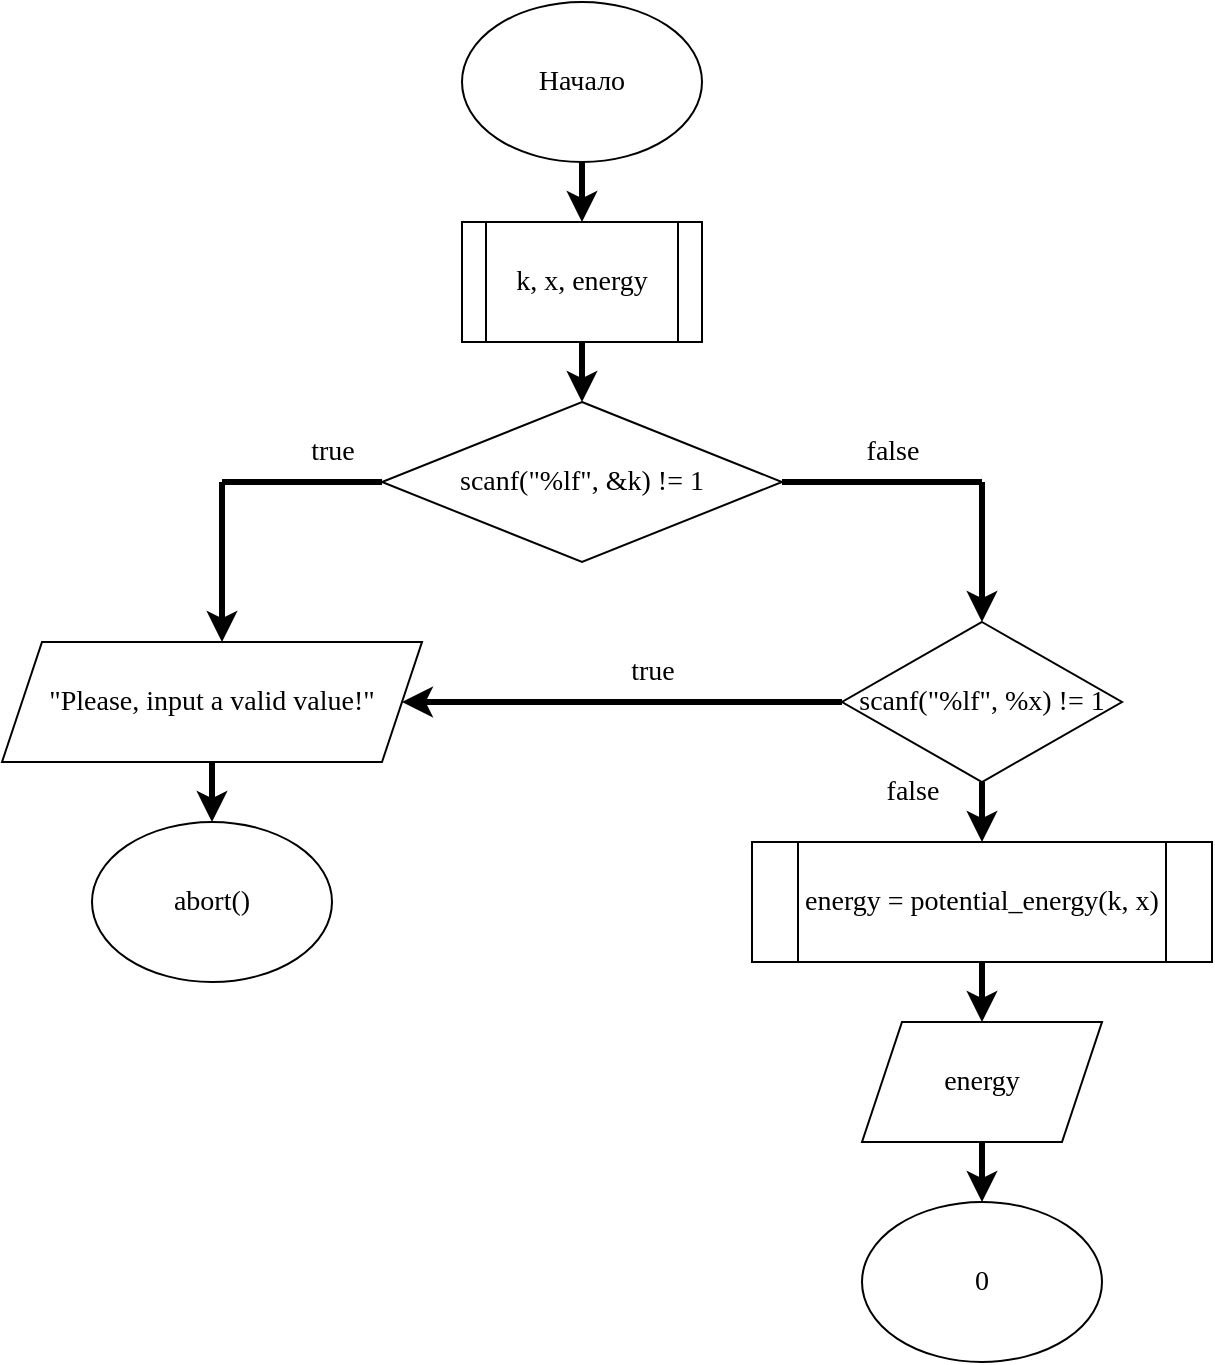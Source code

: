 <mxfile>
    <diagram id="slQ8ieU0jpgr6syy1IW0" name="main">
        <mxGraphModel dx="832" dy="475" grid="1" gridSize="10" guides="1" tooltips="1" connect="1" arrows="1" fold="1" page="1" pageScale="1" pageWidth="827" pageHeight="1169" background="#ffffff" math="0" shadow="0">
            <root>
                <mxCell id="0"/>
                <mxCell id="1" parent="0"/>
                <mxCell id="4" value="" style="edgeStyle=none;html=1;fontFamily=Times New Roman;fontSize=14;fontColor=#000000;strokeColor=#000000;strokeWidth=3;" edge="1" parent="1" source="2" target="3">
                    <mxGeometry relative="1" as="geometry"/>
                </mxCell>
                <mxCell id="2" value="&lt;font color=&quot;#000000&quot; style=&quot;font-size: 14px;&quot; face=&quot;Times New Roman&quot;&gt;Начало&lt;/font&gt;" style="ellipse;whiteSpace=wrap;html=1;fillColor=#FFFFFF;strokeColor=#000000;" vertex="1" parent="1">
                    <mxGeometry x="360" width="120" height="80" as="geometry"/>
                </mxCell>
                <mxCell id="6" value="" style="edgeStyle=none;html=1;strokeColor=#000000;strokeWidth=3;fontFamily=Times New Roman;fontSize=14;fontColor=#000000;" edge="1" parent="1" source="3" target="5">
                    <mxGeometry relative="1" as="geometry"/>
                </mxCell>
                <mxCell id="3" value="k, x, energy" style="shape=process;whiteSpace=wrap;html=1;backgroundOutline=1;strokeColor=#000000;fontFamily=Times New Roman;fontSize=14;fontColor=#000000;fillColor=#FFFFFF;" vertex="1" parent="1">
                    <mxGeometry x="360" y="110" width="120" height="60" as="geometry"/>
                </mxCell>
                <mxCell id="5" value="scanf(&quot;%lf&quot;, &amp;amp;k) != 1" style="rhombus;whiteSpace=wrap;html=1;strokeColor=#000000;fontFamily=Times New Roman;fontSize=14;fontColor=#000000;fillColor=#FFFFFF;" vertex="1" parent="1">
                    <mxGeometry x="320" y="200" width="200" height="80" as="geometry"/>
                </mxCell>
                <mxCell id="7" value="" style="endArrow=none;html=1;strokeColor=#000000;strokeWidth=3;fontFamily=Times New Roman;fontSize=14;fontColor=#000000;entryX=0;entryY=0.5;entryDx=0;entryDy=0;" edge="1" parent="1" target="5">
                    <mxGeometry width="50" height="50" relative="1" as="geometry">
                        <mxPoint x="240" y="240" as="sourcePoint"/>
                        <mxPoint x="430" y="250" as="targetPoint"/>
                    </mxGeometry>
                </mxCell>
                <mxCell id="8" value="" style="endArrow=classic;html=1;strokeColor=#000000;strokeWidth=3;fontFamily=Times New Roman;fontSize=14;fontColor=#000000;" edge="1" parent="1">
                    <mxGeometry width="50" height="50" relative="1" as="geometry">
                        <mxPoint x="240" y="240" as="sourcePoint"/>
                        <mxPoint x="240" y="320" as="targetPoint"/>
                    </mxGeometry>
                </mxCell>
                <mxCell id="12" value="" style="edgeStyle=none;html=1;strokeColor=#000000;strokeWidth=3;fontFamily=Times New Roman;fontSize=14;fontColor=#000000;" edge="1" parent="1" source="10" target="11">
                    <mxGeometry relative="1" as="geometry"/>
                </mxCell>
                <mxCell id="10" value="&quot;Please, input a valid value!&quot;" style="shape=parallelogram;perimeter=parallelogramPerimeter;whiteSpace=wrap;html=1;fixedSize=1;strokeColor=#000000;fontFamily=Times New Roman;fontSize=14;fontColor=#000000;fillColor=#FFFFFF;" vertex="1" parent="1">
                    <mxGeometry x="130" y="320" width="210" height="60" as="geometry"/>
                </mxCell>
                <mxCell id="11" value="abort()" style="ellipse;whiteSpace=wrap;html=1;strokeColor=#000000;fontFamily=Times New Roman;fontSize=14;fontColor=#000000;fillColor=#FFFFFF;" vertex="1" parent="1">
                    <mxGeometry x="175" y="410" width="120" height="80" as="geometry"/>
                </mxCell>
                <mxCell id="13" value="true" style="text;html=1;align=center;verticalAlign=middle;resizable=0;points=[];autosize=1;strokeColor=none;fillColor=none;fontSize=14;fontFamily=Times New Roman;fontColor=#000000;" vertex="1" parent="1">
                    <mxGeometry x="270" y="210" width="50" height="30" as="geometry"/>
                </mxCell>
                <mxCell id="14" value="" style="endArrow=none;html=1;strokeColor=#000000;strokeWidth=3;fontFamily=Times New Roman;fontSize=14;fontColor=#000000;exitX=1;exitY=0.5;exitDx=0;exitDy=0;" edge="1" parent="1" source="5">
                    <mxGeometry width="50" height="50" relative="1" as="geometry">
                        <mxPoint x="670" y="310" as="sourcePoint"/>
                        <mxPoint x="620" y="240" as="targetPoint"/>
                    </mxGeometry>
                </mxCell>
                <mxCell id="15" value="" style="endArrow=classic;html=1;strokeColor=#000000;strokeWidth=3;fontFamily=Times New Roman;fontSize=14;fontColor=#000000;entryX=0.5;entryY=0;entryDx=0;entryDy=0;" edge="1" parent="1" target="16">
                    <mxGeometry width="50" height="50" relative="1" as="geometry">
                        <mxPoint x="620" y="240" as="sourcePoint"/>
                        <mxPoint x="620" y="280" as="targetPoint"/>
                    </mxGeometry>
                </mxCell>
                <mxCell id="21" value="" style="edgeStyle=none;html=1;strokeColor=#000000;strokeWidth=3;fontFamily=Times New Roman;fontSize=14;fontColor=#000000;" edge="1" parent="1" source="16" target="20">
                    <mxGeometry relative="1" as="geometry"/>
                </mxCell>
                <mxCell id="16" value="scanf(&quot;%lf&quot;, %x) != 1" style="rhombus;whiteSpace=wrap;html=1;strokeColor=#000000;fontFamily=Times New Roman;fontSize=14;fontColor=#000000;fillColor=#FFFFFF;" vertex="1" parent="1">
                    <mxGeometry x="550" y="310" width="140" height="80" as="geometry"/>
                </mxCell>
                <mxCell id="17" value="" style="endArrow=classic;html=1;strokeColor=#000000;strokeWidth=3;fontFamily=Times New Roman;fontSize=14;fontColor=#000000;exitX=0;exitY=0.5;exitDx=0;exitDy=0;entryX=1;entryY=0.5;entryDx=0;entryDy=0;" edge="1" parent="1" source="16" target="10">
                    <mxGeometry width="50" height="50" relative="1" as="geometry">
                        <mxPoint x="590" y="320" as="sourcePoint"/>
                        <mxPoint x="640" y="270" as="targetPoint"/>
                    </mxGeometry>
                </mxCell>
                <mxCell id="18" value="true" style="text;html=1;align=center;verticalAlign=middle;resizable=0;points=[];autosize=1;strokeColor=none;fillColor=none;fontSize=14;fontFamily=Times New Roman;fontColor=#000000;" vertex="1" parent="1">
                    <mxGeometry x="430" y="320" width="50" height="30" as="geometry"/>
                </mxCell>
                <mxCell id="19" value="false" style="text;html=1;align=center;verticalAlign=middle;resizable=0;points=[];autosize=1;strokeColor=none;fillColor=none;fontSize=14;fontFamily=Times New Roman;fontColor=#000000;" vertex="1" parent="1">
                    <mxGeometry x="550" y="210" width="50" height="30" as="geometry"/>
                </mxCell>
                <mxCell id="23" value="" style="edgeStyle=none;html=1;strokeColor=#000000;strokeWidth=3;fontFamily=Times New Roman;fontSize=14;fontColor=#000000;" edge="1" parent="1" source="20" target="22">
                    <mxGeometry relative="1" as="geometry"/>
                </mxCell>
                <mxCell id="20" value="energy = potential_energy(k, x)" style="shape=process;whiteSpace=wrap;html=1;backgroundOutline=1;strokeColor=#000000;fontFamily=Times New Roman;fontSize=14;fontColor=#000000;fillColor=#FFFFFF;" vertex="1" parent="1">
                    <mxGeometry x="505" y="420" width="230" height="60" as="geometry"/>
                </mxCell>
                <mxCell id="25" value="" style="edgeStyle=none;html=1;strokeColor=#000000;strokeWidth=3;fontFamily=Times New Roman;fontSize=14;fontColor=#000000;" edge="1" parent="1" source="22" target="24">
                    <mxGeometry relative="1" as="geometry"/>
                </mxCell>
                <mxCell id="22" value="energy" style="shape=parallelogram;perimeter=parallelogramPerimeter;whiteSpace=wrap;html=1;fixedSize=1;strokeColor=#000000;fontFamily=Times New Roman;fontSize=14;fontColor=#000000;fillColor=#FFFFFF;" vertex="1" parent="1">
                    <mxGeometry x="560" y="510" width="120" height="60" as="geometry"/>
                </mxCell>
                <mxCell id="24" value="0" style="ellipse;whiteSpace=wrap;html=1;strokeColor=#000000;fontFamily=Times New Roman;fontSize=14;fontColor=#000000;fillColor=#FFFFFF;" vertex="1" parent="1">
                    <mxGeometry x="560" y="600" width="120" height="80" as="geometry"/>
                </mxCell>
                <mxCell id="26" value="false" style="text;html=1;align=center;verticalAlign=middle;resizable=0;points=[];autosize=1;strokeColor=none;fillColor=none;fontSize=14;fontFamily=Times New Roman;fontColor=#000000;" vertex="1" parent="1">
                    <mxGeometry x="560" y="380" width="50" height="30" as="geometry"/>
                </mxCell>
            </root>
        </mxGraphModel>
    </diagram>
    <diagram id="I2GTfUpdXvcg2a1s9Wg9" name="is_num">
        <mxGraphModel dx="832" dy="475" grid="1" gridSize="10" guides="1" tooltips="1" connect="1" arrows="1" fold="1" page="1" pageScale="1" pageWidth="827" pageHeight="1169" background="#ffffff" math="0" shadow="0">
            <root>
                <mxCell id="0"/>
                <mxCell id="1" parent="0"/>
                <mxCell id="MKJ1_kUbJmo9ZUG_n-n--3" value="" style="edgeStyle=none;html=1;strokeColor=#000000;strokeWidth=3;fontFamily=Times New Roman;fontSize=14;fontColor=#000000;" edge="1" parent="1" source="MKJ1_kUbJmo9ZUG_n-n--1" target="MKJ1_kUbJmo9ZUG_n-n--2">
                    <mxGeometry relative="1" as="geometry"/>
                </mxCell>
                <mxCell id="MKJ1_kUbJmo9ZUG_n-n--1" value="check_param" style="ellipse;whiteSpace=wrap;html=1;strokeColor=#000000;fontFamily=Times New Roman;fontSize=14;fontColor=#000000;fillColor=#FFFFFF;" vertex="1" parent="1">
                    <mxGeometry x="360" width="120" height="80" as="geometry"/>
                </mxCell>
                <mxCell id="MKJ1_kUbJmo9ZUG_n-n--2" value="check_param &amp;gt;= 0" style="rhombus;whiteSpace=wrap;html=1;strokeColor=#000000;fontFamily=Times New Roman;fontSize=14;fontColor=#000000;fillColor=#FFFFFF;" vertex="1" parent="1">
                    <mxGeometry x="335" y="110" width="170" height="80" as="geometry"/>
                </mxCell>
                <mxCell id="MKJ1_kUbJmo9ZUG_n-n--4" value="1" style="ellipse;whiteSpace=wrap;html=1;strokeColor=#000000;fontFamily=Times New Roman;fontSize=14;fontColor=#000000;fillColor=#FFFFFF;" vertex="1" parent="1">
                    <mxGeometry x="200" y="200" width="120" height="80" as="geometry"/>
                </mxCell>
                <mxCell id="MKJ1_kUbJmo9ZUG_n-n--5" value="" style="endArrow=none;html=1;strokeColor=#000000;strokeWidth=3;fontFamily=Times New Roman;fontSize=14;fontColor=#000000;exitX=0;exitY=0.5;exitDx=0;exitDy=0;" edge="1" parent="1" source="MKJ1_kUbJmo9ZUG_n-n--2">
                    <mxGeometry width="50" height="50" relative="1" as="geometry">
                        <mxPoint x="390" y="260" as="sourcePoint"/>
                        <mxPoint x="260" y="150" as="targetPoint"/>
                    </mxGeometry>
                </mxCell>
                <mxCell id="MKJ1_kUbJmo9ZUG_n-n--6" value="" style="endArrow=classic;html=1;strokeColor=#000000;strokeWidth=3;fontFamily=Times New Roman;fontSize=14;fontColor=#000000;entryX=0.5;entryY=0;entryDx=0;entryDy=0;" edge="1" parent="1" target="MKJ1_kUbJmo9ZUG_n-n--4">
                    <mxGeometry width="50" height="50" relative="1" as="geometry">
                        <mxPoint x="260" y="150" as="sourcePoint"/>
                        <mxPoint x="440" y="210" as="targetPoint"/>
                    </mxGeometry>
                </mxCell>
                <mxCell id="MKJ1_kUbJmo9ZUG_n-n--7" value="true" style="text;html=1;align=center;verticalAlign=middle;resizable=0;points=[];autosize=1;strokeColor=none;fillColor=none;fontSize=14;fontFamily=Times New Roman;fontColor=#000000;" vertex="1" parent="1">
                    <mxGeometry x="275" y="125" width="50" height="30" as="geometry"/>
                </mxCell>
                <mxCell id="MKJ1_kUbJmo9ZUG_n-n--8" value="" style="endArrow=none;html=1;strokeColor=#000000;strokeWidth=3;fontFamily=Times New Roman;fontSize=14;fontColor=#000000;entryX=1;entryY=0.5;entryDx=0;entryDy=0;" edge="1" parent="1" target="MKJ1_kUbJmo9ZUG_n-n--2">
                    <mxGeometry width="50" height="50" relative="1" as="geometry">
                        <mxPoint x="580" y="150" as="sourcePoint"/>
                        <mxPoint x="440" y="210" as="targetPoint"/>
                    </mxGeometry>
                </mxCell>
                <mxCell id="MKJ1_kUbJmo9ZUG_n-n--9" value="" style="endArrow=classic;html=1;strokeColor=#000000;strokeWidth=3;fontFamily=Times New Roman;fontSize=14;fontColor=#000000;entryX=0.5;entryY=0;entryDx=0;entryDy=0;" edge="1" parent="1" target="MKJ1_kUbJmo9ZUG_n-n--10">
                    <mxGeometry width="50" height="50" relative="1" as="geometry">
                        <mxPoint x="580" y="150" as="sourcePoint"/>
                        <mxPoint x="570" y="200" as="targetPoint"/>
                        <Array as="points">
                            <mxPoint x="580" y="170"/>
                        </Array>
                    </mxGeometry>
                </mxCell>
                <mxCell id="MKJ1_kUbJmo9ZUG_n-n--10" value="0" style="ellipse;whiteSpace=wrap;html=1;strokeColor=#000000;fontFamily=Times New Roman;fontSize=14;fontColor=#000000;fillColor=#FFFFFF;" vertex="1" parent="1">
                    <mxGeometry x="520" y="200" width="120" height="80" as="geometry"/>
                </mxCell>
            </root>
        </mxGraphModel>
    </diagram>
    <diagram id="ff6OL-L0yv5Egi-R2M7_" name="potential_energy">
        <mxGraphModel dx="832" dy="475" grid="1" gridSize="10" guides="1" tooltips="1" connect="1" arrows="1" fold="1" page="1" pageScale="1" pageWidth="827" pageHeight="1169" background="#ffffff" math="0" shadow="0">
            <root>
                <mxCell id="0"/>
                <mxCell id="1" parent="0"/>
                <mxCell id="p3536rTdib94RWrzm7Vz-3" value="" style="edgeStyle=none;html=1;strokeColor=#000000;strokeWidth=3;fontFamily=Times New Roman;fontSize=14;fontColor=#000000;" edge="1" parent="1" source="p3536rTdib94RWrzm7Vz-1" target="p3536rTdib94RWrzm7Vz-2">
                    <mxGeometry relative="1" as="geometry"/>
                </mxCell>
                <mxCell id="p3536rTdib94RWrzm7Vz-1" value="k, x" style="ellipse;whiteSpace=wrap;html=1;strokeColor=#000000;fontFamily=Times New Roman;fontSize=14;fontColor=#000000;fillColor=#FFFFFF;" vertex="1" parent="1">
                    <mxGeometry x="360" width="120" height="80" as="geometry"/>
                </mxCell>
                <mxCell id="p3536rTdib94RWrzm7Vz-5" value="" style="edgeStyle=none;html=1;strokeColor=#000000;strokeWidth=3;fontFamily=Times New Roman;fontSize=14;fontColor=#000000;" edge="1" parent="1" source="p3536rTdib94RWrzm7Vz-2" target="p3536rTdib94RWrzm7Vz-4">
                    <mxGeometry relative="1" as="geometry"/>
                </mxCell>
                <mxCell id="p3536rTdib94RWrzm7Vz-2" value="poten_energy" style="shape=process;whiteSpace=wrap;html=1;backgroundOutline=1;strokeColor=#000000;fontFamily=Times New Roman;fontSize=14;fontColor=#000000;fillColor=#FFFFFF;" vertex="1" parent="1">
                    <mxGeometry x="360" y="100" width="120" height="60" as="geometry"/>
                </mxCell>
                <mxCell id="p3536rTdib94RWrzm7Vz-7" value="" style="edgeStyle=none;html=1;strokeColor=#000000;strokeWidth=3;fontFamily=Times New Roman;fontSize=14;fontColor=#000000;" edge="1" parent="1" source="p3536rTdib94RWrzm7Vz-4" target="p3536rTdib94RWrzm7Vz-6">
                    <mxGeometry relative="1" as="geometry"/>
                </mxCell>
                <mxCell id="p3536rTdib94RWrzm7Vz-4" value="poten_energy = (k * x * x) / 2" style="shape=process;whiteSpace=wrap;html=1;backgroundOutline=1;strokeColor=#000000;fontFamily=Times New Roman;fontSize=14;fontColor=#000000;fillColor=#FFFFFF;" vertex="1" parent="1">
                    <mxGeometry x="300" y="180" width="240" height="60" as="geometry"/>
                </mxCell>
                <mxCell id="p3536rTdib94RWrzm7Vz-6" value="poten_energy" style="ellipse;whiteSpace=wrap;html=1;strokeColor=#000000;fontFamily=Times New Roman;fontSize=14;fontColor=#000000;fillColor=#FFFFFF;" vertex="1" parent="1">
                    <mxGeometry x="360" y="260" width="120" height="80" as="geometry"/>
                </mxCell>
            </root>
        </mxGraphModel>
    </diagram>
</mxfile>